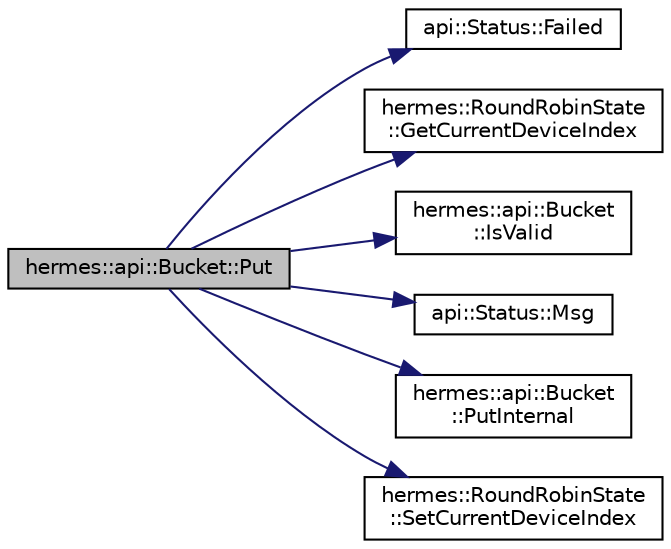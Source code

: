 digraph "hermes::api::Bucket::Put"
{
 // LATEX_PDF_SIZE
  edge [fontname="Helvetica",fontsize="10",labelfontname="Helvetica",labelfontsize="10"];
  node [fontname="Helvetica",fontsize="10",shape=record];
  rankdir="LR";
  Node1 [label="hermes::api::Bucket::Put",height=0.2,width=0.4,color="black", fillcolor="grey75", style="filled", fontcolor="black",tooltip=" "];
  Node1 -> Node2 [color="midnightblue",fontsize="10",style="solid",fontname="Helvetica"];
  Node2 [label="api::Status::Failed",height=0.2,width=0.4,color="black", fillcolor="white", style="filled",URL="$classapi_1_1_status.html#a76bfec0bbcd53e1c3904e0d619021162",tooltip=" "];
  Node1 -> Node3 [color="midnightblue",fontsize="10",style="solid",fontname="Helvetica"];
  Node3 [label="hermes::RoundRobinState\l::GetCurrentDeviceIndex",height=0.2,width=0.4,color="black", fillcolor="white", style="filled",URL="$classhermes_1_1_round_robin_state.html#abff3f38fb83915f0a4cce1d7f12a2c97",tooltip=" "];
  Node1 -> Node4 [color="midnightblue",fontsize="10",style="solid",fontname="Helvetica"];
  Node4 [label="hermes::api::Bucket\l::IsValid",height=0.2,width=0.4,color="black", fillcolor="white", style="filled",URL="$classhermes_1_1api_1_1_bucket.html#ab0f3448f247972e09644d405e84b71f7",tooltip=" "];
  Node1 -> Node5 [color="midnightblue",fontsize="10",style="solid",fontname="Helvetica"];
  Node5 [label="api::Status::Msg",height=0.2,width=0.4,color="black", fillcolor="white", style="filled",URL="$classapi_1_1_status.html#ac896de1ec4175376237ca1088e901f23",tooltip=" "];
  Node1 -> Node6 [color="midnightblue",fontsize="10",style="solid",fontname="Helvetica"];
  Node6 [label="hermes::api::Bucket\l::PutInternal",height=0.2,width=0.4,color="black", fillcolor="white", style="filled",URL="$classhermes_1_1api_1_1_bucket.html#a409f78fc50a74d26d2623cde27a9a1ad",tooltip=" "];
  Node1 -> Node7 [color="midnightblue",fontsize="10",style="solid",fontname="Helvetica"];
  Node7 [label="hermes::RoundRobinState\l::SetCurrentDeviceIndex",height=0.2,width=0.4,color="black", fillcolor="white", style="filled",URL="$classhermes_1_1_round_robin_state.html#a923cfd23328602dc5d9343aeb5e72c71",tooltip=" "];
}
